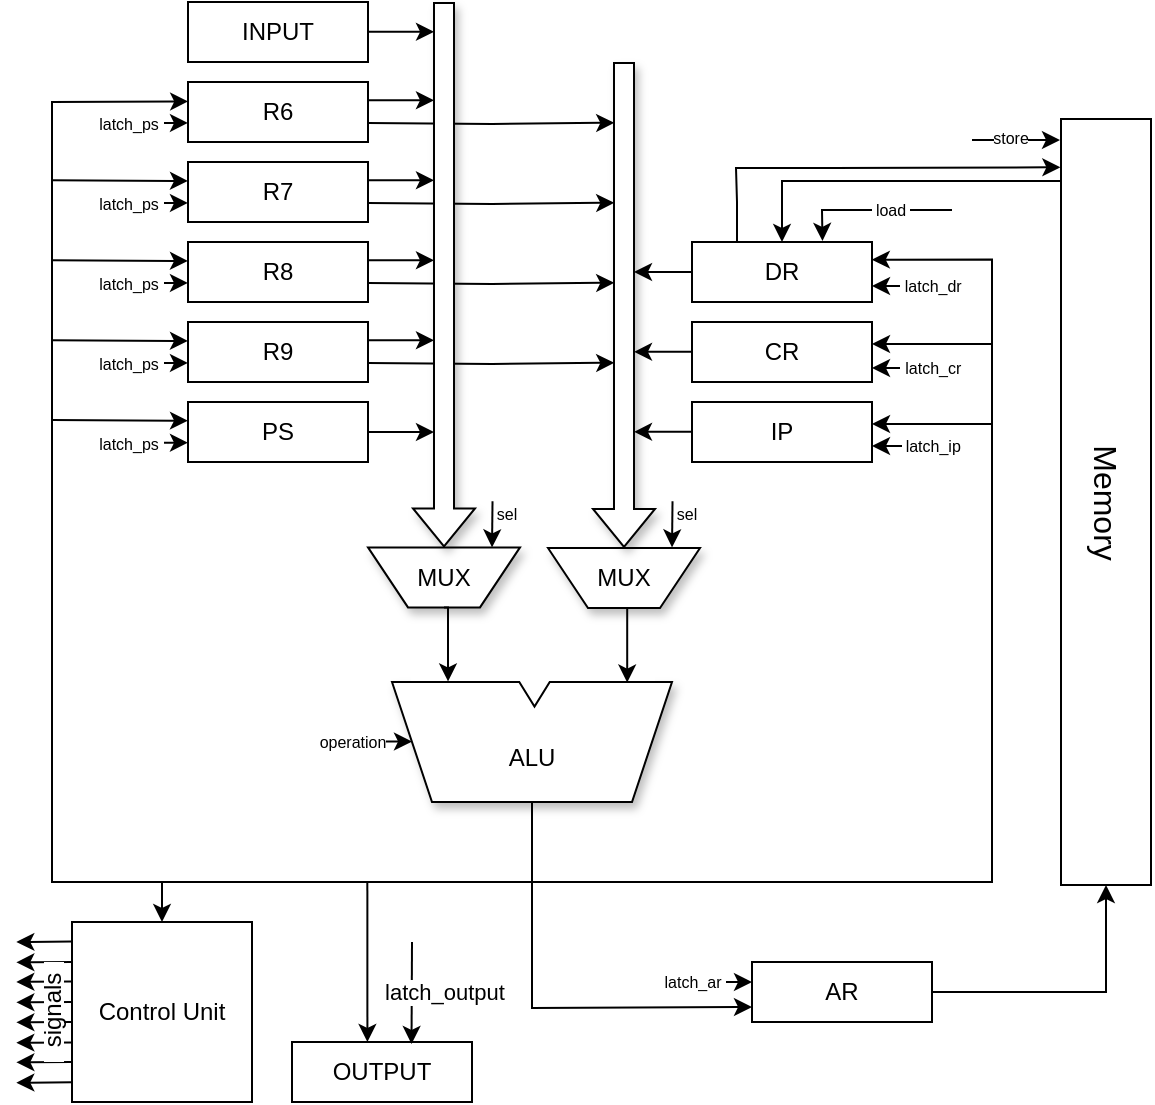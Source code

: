 <mxfile version="24.7.16">
  <diagram id="prtHgNgQTEPvFCAcTncT" name="Page-1">
    <mxGraphModel dx="1985" dy="1143" grid="0" gridSize="10" guides="1" tooltips="1" connect="1" arrows="1" fold="1" page="1" pageScale="1" pageWidth="827" pageHeight="1169" math="0" shadow="0">
      <root>
        <mxCell id="0" />
        <mxCell id="1" parent="0" />
        <mxCell id="m6H-pZUI1rCIflvn5VfT-97" style="edgeStyle=orthogonalEdgeStyle;rounded=0;orthogonalLoop=1;jettySize=auto;html=1;exitX=1;exitY=0.75;exitDx=0;exitDy=0;" edge="1" parent="1">
          <mxGeometry relative="1" as="geometry">
            <mxPoint x="411.111" y="80.369" as="targetPoint" />
            <mxPoint x="288" y="80.48" as="sourcePoint" />
          </mxGeometry>
        </mxCell>
        <mxCell id="m6H-pZUI1rCIflvn5VfT-101" style="edgeStyle=orthogonalEdgeStyle;rounded=0;orthogonalLoop=1;jettySize=auto;html=1;exitX=1;exitY=0.75;exitDx=0;exitDy=0;" edge="1" parent="1">
          <mxGeometry relative="1" as="geometry">
            <mxPoint x="411.111" y="120.369" as="targetPoint" />
            <mxPoint x="288" y="120.48" as="sourcePoint" />
          </mxGeometry>
        </mxCell>
        <mxCell id="m6H-pZUI1rCIflvn5VfT-105" style="edgeStyle=orthogonalEdgeStyle;rounded=0;orthogonalLoop=1;jettySize=auto;html=1;exitX=1;exitY=0.75;exitDx=0;exitDy=0;" edge="1" parent="1">
          <mxGeometry relative="1" as="geometry">
            <mxPoint x="411.111" y="160.369" as="targetPoint" />
            <mxPoint x="288" y="160.48" as="sourcePoint" />
          </mxGeometry>
        </mxCell>
        <mxCell id="m6H-pZUI1rCIflvn5VfT-109" style="edgeStyle=orthogonalEdgeStyle;rounded=0;orthogonalLoop=1;jettySize=auto;html=1;exitX=1;exitY=0.75;exitDx=0;exitDy=0;" edge="1" parent="1">
          <mxGeometry relative="1" as="geometry">
            <mxPoint x="411.111" y="200.369" as="targetPoint" />
            <mxPoint x="288" y="200.48" as="sourcePoint" />
          </mxGeometry>
        </mxCell>
        <mxCell id="m6H-pZUI1rCIflvn5VfT-22" style="edgeStyle=orthogonalEdgeStyle;rounded=0;orthogonalLoop=1;jettySize=auto;html=1;entryX=0.5;entryY=0;entryDx=0;entryDy=0;textShadow=0;exitX=0.027;exitY=0.919;exitDx=0;exitDy=0;exitPerimeter=0;" edge="1" parent="1" source="m6H-pZUI1rCIflvn5VfT-3" target="m6H-pZUI1rCIflvn5VfT-19">
          <mxGeometry relative="1" as="geometry">
            <mxPoint x="630" y="110" as="sourcePoint" />
            <Array as="points">
              <mxPoint x="495" y="110" />
            </Array>
          </mxGeometry>
        </mxCell>
        <mxCell id="m6H-pZUI1rCIflvn5VfT-3" value="&lt;font style=&quot;font-size: 16px;&quot;&gt;Memory&lt;/font&gt;" style="rounded=0;whiteSpace=wrap;html=1;rotation=90;direction=north;flipH=1;flipV=0;textShadow=0;" vertex="1" parent="1">
          <mxGeometry x="465.5" y="247.5" width="383" height="45" as="geometry" />
        </mxCell>
        <mxCell id="m6H-pZUI1rCIflvn5VfT-23" style="edgeStyle=orthogonalEdgeStyle;rounded=0;orthogonalLoop=1;jettySize=auto;html=1;exitX=1;exitY=0.5;exitDx=0;exitDy=0;entryX=0.5;entryY=1;entryDx=0;entryDy=0;textShadow=0;" edge="1" parent="1" source="m6H-pZUI1rCIflvn5VfT-17" target="m6H-pZUI1rCIflvn5VfT-3">
          <mxGeometry relative="1" as="geometry" />
        </mxCell>
        <mxCell id="m6H-pZUI1rCIflvn5VfT-17" value="AR" style="rounded=0;whiteSpace=wrap;html=1;textShadow=0;" vertex="1" parent="1">
          <mxGeometry x="480" y="500" width="90" height="30" as="geometry" />
        </mxCell>
        <mxCell id="m6H-pZUI1rCIflvn5VfT-50" style="edgeStyle=orthogonalEdgeStyle;rounded=0;orthogonalLoop=1;jettySize=auto;html=1;exitX=0;exitY=0.5;exitDx=0;exitDy=0;textShadow=0;" edge="1" parent="1" source="m6H-pZUI1rCIflvn5VfT-19">
          <mxGeometry relative="1" as="geometry">
            <mxPoint x="421" y="155" as="targetPoint" />
          </mxGeometry>
        </mxCell>
        <mxCell id="m6H-pZUI1rCIflvn5VfT-144" style="edgeStyle=orthogonalEdgeStyle;rounded=0;orthogonalLoop=1;jettySize=auto;html=1;exitX=0.25;exitY=0;exitDx=0;exitDy=0;entryX=-0.007;entryY=0.937;entryDx=0;entryDy=0;entryPerimeter=0;" edge="1" parent="1" source="m6H-pZUI1rCIflvn5VfT-19" target="m6H-pZUI1rCIflvn5VfT-3">
          <mxGeometry relative="1" as="geometry">
            <mxPoint x="630" y="90" as="targetPoint" />
            <Array as="points">
              <mxPoint x="473" y="120" />
              <mxPoint x="472" y="120" />
              <mxPoint x="472" y="103" />
              <mxPoint x="520" y="103" />
            </Array>
          </mxGeometry>
        </mxCell>
        <mxCell id="m6H-pZUI1rCIflvn5VfT-19" value="DR" style="rounded=0;whiteSpace=wrap;html=1;textShadow=0;" vertex="1" parent="1">
          <mxGeometry x="450" y="140" width="90" height="30" as="geometry" />
        </mxCell>
        <mxCell id="m6H-pZUI1rCIflvn5VfT-20" value="IP" style="rounded=0;whiteSpace=wrap;html=1;textShadow=0;" vertex="1" parent="1">
          <mxGeometry x="450" y="220" width="90" height="30" as="geometry" />
        </mxCell>
        <mxCell id="m6H-pZUI1rCIflvn5VfT-21" value="CR" style="rounded=0;whiteSpace=wrap;html=1;textShadow=0;" vertex="1" parent="1">
          <mxGeometry x="450" y="180" width="90" height="30" as="geometry" />
        </mxCell>
        <mxCell id="m6H-pZUI1rCIflvn5VfT-61" style="edgeStyle=orthogonalEdgeStyle;rounded=0;orthogonalLoop=1;jettySize=auto;html=1;exitX=1;exitY=0.5;exitDx=0;exitDy=0;textShadow=0;" edge="1" parent="1" source="m6H-pZUI1rCIflvn5VfT-24">
          <mxGeometry relative="1" as="geometry">
            <mxPoint x="321" y="235" as="targetPoint" />
          </mxGeometry>
        </mxCell>
        <mxCell id="m6H-pZUI1rCIflvn5VfT-24" value="PS" style="rounded=0;whiteSpace=wrap;html=1;textShadow=0;" vertex="1" parent="1">
          <mxGeometry x="198" y="220" width="90" height="30" as="geometry" />
        </mxCell>
        <mxCell id="m6H-pZUI1rCIflvn5VfT-27" style="edgeStyle=orthogonalEdgeStyle;rounded=0;orthogonalLoop=1;jettySize=auto;html=1;entryX=0.999;entryY=0.294;entryDx=0;entryDy=0;entryPerimeter=0;textShadow=0;" edge="1" parent="1" target="m6H-pZUI1rCIflvn5VfT-19">
          <mxGeometry relative="1" as="geometry">
            <mxPoint x="550" y="150" as="targetPoint" />
            <mxPoint x="370" y="460" as="sourcePoint" />
            <Array as="points">
              <mxPoint x="370" y="460" />
              <mxPoint x="600" y="460" />
              <mxPoint x="600" y="149" />
            </Array>
          </mxGeometry>
        </mxCell>
        <mxCell id="m6H-pZUI1rCIflvn5VfT-31" value="" style="endArrow=classic;html=1;rounded=0;textShadow=0;" edge="1" parent="1">
          <mxGeometry width="50" height="50" relative="1" as="geometry">
            <mxPoint x="600" y="231" as="sourcePoint" />
            <mxPoint x="540" y="231" as="targetPoint" />
          </mxGeometry>
        </mxCell>
        <mxCell id="m6H-pZUI1rCIflvn5VfT-32" value="" style="endArrow=classic;html=1;rounded=0;textShadow=0;" edge="1" parent="1">
          <mxGeometry width="50" height="50" relative="1" as="geometry">
            <mxPoint x="600" y="191" as="sourcePoint" />
            <mxPoint x="540" y="191.0" as="targetPoint" />
          </mxGeometry>
        </mxCell>
        <mxCell id="m6H-pZUI1rCIflvn5VfT-1" value="&lt;div&gt;&lt;br&gt;&lt;/div&gt;&lt;div&gt;&lt;span style=&quot;background-color: initial;&quot;&gt;ALU&lt;/span&gt;&lt;br&gt;&lt;/div&gt;" style="shape=trapezoid;perimeter=trapezoidPerimeter;whiteSpace=wrap;html=1;fixedSize=1;flipV=1;textShadow=0;shadow=1;" vertex="1" parent="1">
          <mxGeometry x="300" y="360" width="140" height="60" as="geometry" />
        </mxCell>
        <mxCell id="m6H-pZUI1rCIflvn5VfT-4" value="" style="triangle;whiteSpace=wrap;html=1;rotation=-90;flipV=0;flipH=1;textShadow=0;" vertex="1" parent="1">
          <mxGeometry x="364" y="356" width="14.5" height="18" as="geometry" />
        </mxCell>
        <mxCell id="m6H-pZUI1rCIflvn5VfT-16" value="" style="rounded=0;whiteSpace=wrap;html=1;strokeColor=#FFFFFF;fontSize=14;textShadow=0;" vertex="1" parent="1">
          <mxGeometry x="310" y="350" width="121" height="9" as="geometry" />
        </mxCell>
        <mxCell id="m6H-pZUI1rCIflvn5VfT-36" value="" style="endArrow=classic;html=1;rounded=0;entryX=0;entryY=0.75;entryDx=0;entryDy=0;exitX=0.5;exitY=1;exitDx=0;exitDy=0;textShadow=0;" edge="1" parent="1" source="m6H-pZUI1rCIflvn5VfT-1" target="m6H-pZUI1rCIflvn5VfT-17">
          <mxGeometry width="50" height="50" relative="1" as="geometry">
            <mxPoint x="370" y="480" as="sourcePoint" />
            <mxPoint x="460" y="350" as="targetPoint" />
            <Array as="points">
              <mxPoint x="370" y="523" />
            </Array>
          </mxGeometry>
        </mxCell>
        <mxCell id="m6H-pZUI1rCIflvn5VfT-37" value="" style="endArrow=classic;html=1;rounded=0;entryX=1;entryY=1;entryDx=0;entryDy=0;textShadow=0;" edge="1" parent="1">
          <mxGeometry relative="1" as="geometry">
            <mxPoint x="580" y="242" as="sourcePoint" />
            <mxPoint x="540" y="242" as="targetPoint" />
          </mxGeometry>
        </mxCell>
        <mxCell id="m6H-pZUI1rCIflvn5VfT-38" value="&lt;span style=&quot;font-size: 8px;&quot;&gt;&amp;nbsp;latch_ip&lt;/span&gt;" style="edgeLabel;resizable=0;html=1;;align=center;verticalAlign=middle;textShadow=0;" connectable="0" vertex="1" parent="m6H-pZUI1rCIflvn5VfT-37">
          <mxGeometry relative="1" as="geometry">
            <mxPoint x="9" y="-1" as="offset" />
          </mxGeometry>
        </mxCell>
        <mxCell id="m6H-pZUI1rCIflvn5VfT-39" value="" style="endArrow=classic;html=1;rounded=0;entryX=1;entryY=1;entryDx=0;entryDy=0;textShadow=0;" edge="1" parent="1">
          <mxGeometry relative="1" as="geometry">
            <mxPoint x="580" y="203" as="sourcePoint" />
            <mxPoint x="540" y="203" as="targetPoint" />
          </mxGeometry>
        </mxCell>
        <mxCell id="m6H-pZUI1rCIflvn5VfT-40" value="&lt;span style=&quot;font-size: 8px;&quot;&gt;&amp;nbsp;latch_cr&lt;/span&gt;" style="edgeLabel;resizable=0;html=1;;align=center;verticalAlign=middle;textShadow=0;" connectable="0" vertex="1" parent="m6H-pZUI1rCIflvn5VfT-39">
          <mxGeometry relative="1" as="geometry">
            <mxPoint x="9" y="-1" as="offset" />
          </mxGeometry>
        </mxCell>
        <mxCell id="m6H-pZUI1rCIflvn5VfT-41" value="" style="endArrow=classic;html=1;rounded=0;entryX=1;entryY=1;entryDx=0;entryDy=0;textShadow=0;" edge="1" parent="1">
          <mxGeometry relative="1" as="geometry">
            <mxPoint x="580" y="162" as="sourcePoint" />
            <mxPoint x="540" y="162" as="targetPoint" />
          </mxGeometry>
        </mxCell>
        <mxCell id="m6H-pZUI1rCIflvn5VfT-42" value="&lt;span style=&quot;font-size: 8px;&quot;&gt;&amp;nbsp;latch_dr&lt;/span&gt;" style="edgeLabel;resizable=0;html=1;;align=center;verticalAlign=middle;textShadow=0;" connectable="0" vertex="1" parent="m6H-pZUI1rCIflvn5VfT-41">
          <mxGeometry relative="1" as="geometry">
            <mxPoint x="9" y="-1" as="offset" />
          </mxGeometry>
        </mxCell>
        <mxCell id="m6H-pZUI1rCIflvn5VfT-43" value="MUX" style="shape=trapezoid;perimeter=trapezoidPerimeter;whiteSpace=wrap;html=1;fixedSize=1;rotation=0;flipV=1;textShadow=0;shadow=1;" vertex="1" parent="1">
          <mxGeometry x="378" y="293" width="76" height="30" as="geometry" />
        </mxCell>
        <mxCell id="m6H-pZUI1rCIflvn5VfT-48" value="" style="shape=flexArrow;endArrow=classic;html=1;rounded=0;entryX=0.5;entryY=0;entryDx=0;entryDy=0;textShadow=0;fillColor=default;shadow=1;" edge="1" parent="1" target="m6H-pZUI1rCIflvn5VfT-43">
          <mxGeometry width="50" height="50" relative="1" as="geometry">
            <mxPoint x="416" y="50" as="sourcePoint" />
            <mxPoint x="414.003" y="270" as="targetPoint" />
          </mxGeometry>
        </mxCell>
        <mxCell id="m6H-pZUI1rCIflvn5VfT-54" style="edgeStyle=orthogonalEdgeStyle;rounded=0;orthogonalLoop=1;jettySize=auto;html=1;exitX=0;exitY=0.5;exitDx=0;exitDy=0;textShadow=0;" edge="1" parent="1">
          <mxGeometry relative="1" as="geometry">
            <mxPoint x="421" y="194.92" as="targetPoint" />
            <mxPoint x="450" y="194.92" as="sourcePoint" />
          </mxGeometry>
        </mxCell>
        <mxCell id="m6H-pZUI1rCIflvn5VfT-55" style="edgeStyle=orthogonalEdgeStyle;rounded=0;orthogonalLoop=1;jettySize=auto;html=1;exitX=0;exitY=0.5;exitDx=0;exitDy=0;textShadow=0;" edge="1" parent="1">
          <mxGeometry relative="1" as="geometry">
            <mxPoint x="421" y="234.92" as="targetPoint" />
            <mxPoint x="450" y="234.92" as="sourcePoint" />
          </mxGeometry>
        </mxCell>
        <mxCell id="m6H-pZUI1rCIflvn5VfT-56" style="edgeStyle=orthogonalEdgeStyle;rounded=0;orthogonalLoop=1;jettySize=auto;html=1;exitX=0.5;exitY=1;exitDx=0;exitDy=0;entryX=0.84;entryY=0.995;entryDx=0;entryDy=0;entryPerimeter=0;textShadow=0;" edge="1" parent="1" source="m6H-pZUI1rCIflvn5VfT-43" target="m6H-pZUI1rCIflvn5VfT-1">
          <mxGeometry relative="1" as="geometry" />
        </mxCell>
        <mxCell id="m6H-pZUI1rCIflvn5VfT-57" value="MUX" style="shape=trapezoid;perimeter=trapezoidPerimeter;whiteSpace=wrap;html=1;fixedSize=1;rotation=0;flipV=1;textShadow=0;shadow=1;" vertex="1" parent="1">
          <mxGeometry x="288" y="292.7" width="76" height="30" as="geometry" />
        </mxCell>
        <mxCell id="m6H-pZUI1rCIflvn5VfT-58" style="edgeStyle=orthogonalEdgeStyle;rounded=0;orthogonalLoop=1;jettySize=auto;html=1;exitX=0.5;exitY=1;exitDx=0;exitDy=0;entryX=0.84;entryY=0.995;entryDx=0;entryDy=0;entryPerimeter=0;textShadow=0;" edge="1" source="m6H-pZUI1rCIflvn5VfT-57" parent="1">
          <mxGeometry relative="1" as="geometry">
            <mxPoint x="328" y="359.7" as="targetPoint" />
          </mxGeometry>
        </mxCell>
        <mxCell id="m6H-pZUI1rCIflvn5VfT-59" value="" style="shape=flexArrow;endArrow=classic;html=1;rounded=0;entryX=0.5;entryY=0;entryDx=0;entryDy=0;shadow=1;fillColor=default;textShadow=0;" edge="1" target="m6H-pZUI1rCIflvn5VfT-57" parent="1">
          <mxGeometry width="50" height="50" relative="1" as="geometry">
            <mxPoint x="326" y="20" as="sourcePoint" />
            <mxPoint x="326.0" y="262.7" as="targetPoint" />
          </mxGeometry>
        </mxCell>
        <mxCell id="m6H-pZUI1rCIflvn5VfT-62" value="" style="endArrow=classic;html=1;rounded=0;entryX=0.725;entryY=-0.018;entryDx=0;entryDy=0;entryPerimeter=0;textShadow=0;" edge="1" parent="1" target="m6H-pZUI1rCIflvn5VfT-19">
          <mxGeometry relative="1" as="geometry">
            <mxPoint x="580" y="124" as="sourcePoint" />
            <mxPoint x="510" y="120" as="targetPoint" />
            <Array as="points">
              <mxPoint x="515" y="124" />
            </Array>
          </mxGeometry>
        </mxCell>
        <mxCell id="m6H-pZUI1rCIflvn5VfT-63" value="&lt;span style=&quot;font-size: 8px;&quot;&gt;&amp;nbsp;load&amp;nbsp;&lt;/span&gt;" style="edgeLabel;resizable=0;html=1;;align=center;verticalAlign=middle;textShadow=0;" connectable="0" vertex="1" parent="m6H-pZUI1rCIflvn5VfT-62">
          <mxGeometry relative="1" as="geometry">
            <mxPoint x="9" y="-1" as="offset" />
          </mxGeometry>
        </mxCell>
        <mxCell id="m6H-pZUI1rCIflvn5VfT-64" value="&lt;font style=&quot;font-size: 12px;&quot;&gt;Control Unit&lt;/font&gt;" style="whiteSpace=wrap;html=1;aspect=fixed;textShadow=0;" vertex="1" parent="1">
          <mxGeometry x="140" y="480" width="90" height="90" as="geometry" />
        </mxCell>
        <mxCell id="m6H-pZUI1rCIflvn5VfT-83" style="edgeStyle=orthogonalEdgeStyle;rounded=0;orthogonalLoop=1;jettySize=auto;html=1;exitX=1;exitY=0.5;exitDx=0;exitDy=0;textShadow=0;" edge="1" parent="1">
          <mxGeometry relative="1" as="geometry">
            <mxPoint x="321" y="69.13" as="targetPoint" />
            <mxPoint x="288" y="69.13" as="sourcePoint" />
          </mxGeometry>
        </mxCell>
        <mxCell id="m6H-pZUI1rCIflvn5VfT-84" value="R6" style="rounded=0;whiteSpace=wrap;html=1;textShadow=0;" vertex="1" parent="1">
          <mxGeometry x="198" y="60" width="90" height="30" as="geometry" />
        </mxCell>
        <mxCell id="m6H-pZUI1rCIflvn5VfT-100" style="edgeStyle=orthogonalEdgeStyle;rounded=0;orthogonalLoop=1;jettySize=auto;html=1;exitX=1;exitY=0.5;exitDx=0;exitDy=0;textShadow=0;" edge="1" parent="1">
          <mxGeometry relative="1" as="geometry">
            <mxPoint x="321" y="109.13" as="targetPoint" />
            <mxPoint x="288" y="109.13" as="sourcePoint" />
          </mxGeometry>
        </mxCell>
        <mxCell id="m6H-pZUI1rCIflvn5VfT-102" value="R7" style="rounded=0;whiteSpace=wrap;html=1;textShadow=0;" vertex="1" parent="1">
          <mxGeometry x="198" y="100" width="90" height="30" as="geometry" />
        </mxCell>
        <mxCell id="m6H-pZUI1rCIflvn5VfT-104" style="edgeStyle=orthogonalEdgeStyle;rounded=0;orthogonalLoop=1;jettySize=auto;html=1;exitX=1;exitY=0.5;exitDx=0;exitDy=0;textShadow=0;" edge="1" parent="1">
          <mxGeometry relative="1" as="geometry">
            <mxPoint x="321" y="149.13" as="targetPoint" />
            <mxPoint x="288" y="149.13" as="sourcePoint" />
          </mxGeometry>
        </mxCell>
        <mxCell id="m6H-pZUI1rCIflvn5VfT-106" value="R8" style="rounded=0;whiteSpace=wrap;html=1;textShadow=0;" vertex="1" parent="1">
          <mxGeometry x="198" y="140" width="90" height="30" as="geometry" />
        </mxCell>
        <mxCell id="m6H-pZUI1rCIflvn5VfT-108" style="edgeStyle=orthogonalEdgeStyle;rounded=0;orthogonalLoop=1;jettySize=auto;html=1;exitX=1;exitY=0.5;exitDx=0;exitDy=0;textShadow=0;" edge="1" parent="1">
          <mxGeometry relative="1" as="geometry">
            <mxPoint x="321" y="189.13" as="targetPoint" />
            <mxPoint x="288" y="189.13" as="sourcePoint" />
          </mxGeometry>
        </mxCell>
        <mxCell id="m6H-pZUI1rCIflvn5VfT-110" value="R9" style="rounded=0;whiteSpace=wrap;html=1;textShadow=0;" vertex="1" parent="1">
          <mxGeometry x="198" y="180" width="90" height="30" as="geometry" />
        </mxCell>
        <mxCell id="m6H-pZUI1rCIflvn5VfT-120" value="" style="endArrow=classic;html=1;rounded=0;textShadow=0;" edge="1" parent="1">
          <mxGeometry width="50" height="50" relative="1" as="geometry">
            <mxPoint x="130" y="229" as="sourcePoint" />
            <mxPoint x="198" y="229.36" as="targetPoint" />
          </mxGeometry>
        </mxCell>
        <mxCell id="m6H-pZUI1rCIflvn5VfT-121" value="" style="endArrow=classic;html=1;rounded=0;entryX=1;entryY=1;entryDx=0;entryDy=0;textShadow=0;" edge="1" parent="1">
          <mxGeometry relative="1" as="geometry">
            <mxPoint x="158" y="240.36" as="sourcePoint" />
            <mxPoint x="198" y="240.36" as="targetPoint" />
          </mxGeometry>
        </mxCell>
        <mxCell id="m6H-pZUI1rCIflvn5VfT-122" value="&lt;span style=&quot;font-size: 8px;&quot;&gt;&amp;nbsp;latch_ps&amp;nbsp;&lt;/span&gt;" style="edgeLabel;resizable=0;html=1;;align=center;verticalAlign=middle;textShadow=0;" connectable="0" vertex="1" parent="m6H-pZUI1rCIflvn5VfT-121">
          <mxGeometry relative="1" as="geometry">
            <mxPoint x="-10" y="-1" as="offset" />
          </mxGeometry>
        </mxCell>
        <mxCell id="m6H-pZUI1rCIflvn5VfT-124" value="" style="endArrow=classic;html=1;rounded=0;entryX=0.001;entryY=0.323;entryDx=0;entryDy=0;entryPerimeter=0;" edge="1" parent="1" target="m6H-pZUI1rCIflvn5VfT-84">
          <mxGeometry width="50" height="50" relative="1" as="geometry">
            <mxPoint x="370" y="460" as="sourcePoint" />
            <mxPoint x="140" y="180" as="targetPoint" />
            <Array as="points">
              <mxPoint x="130" y="460" />
              <mxPoint x="130" y="70" />
            </Array>
          </mxGeometry>
        </mxCell>
        <mxCell id="m6H-pZUI1rCIflvn5VfT-125" value="" style="endArrow=classic;html=1;rounded=0;entryX=1;entryY=1;entryDx=0;entryDy=0;textShadow=0;" edge="1" parent="1">
          <mxGeometry relative="1" as="geometry">
            <mxPoint x="158" y="200.48" as="sourcePoint" />
            <mxPoint x="198" y="200.48" as="targetPoint" />
          </mxGeometry>
        </mxCell>
        <mxCell id="m6H-pZUI1rCIflvn5VfT-126" value="&lt;span style=&quot;font-size: 8px;&quot;&gt;&amp;nbsp;latch_ps&amp;nbsp;&lt;/span&gt;" style="edgeLabel;resizable=0;html=1;;align=center;verticalAlign=middle;textShadow=0;" connectable="0" vertex="1" parent="m6H-pZUI1rCIflvn5VfT-125">
          <mxGeometry relative="1" as="geometry">
            <mxPoint x="-10" y="-1" as="offset" />
          </mxGeometry>
        </mxCell>
        <mxCell id="m6H-pZUI1rCIflvn5VfT-127" value="" style="endArrow=classic;html=1;rounded=0;textShadow=0;" edge="1" parent="1">
          <mxGeometry width="50" height="50" relative="1" as="geometry">
            <mxPoint x="130" y="189.12" as="sourcePoint" />
            <mxPoint x="198" y="189.48" as="targetPoint" />
          </mxGeometry>
        </mxCell>
        <mxCell id="m6H-pZUI1rCIflvn5VfT-128" value="" style="endArrow=classic;html=1;rounded=0;entryX=1;entryY=1;entryDx=0;entryDy=0;textShadow=0;" edge="1" parent="1">
          <mxGeometry relative="1" as="geometry">
            <mxPoint x="158" y="160.48" as="sourcePoint" />
            <mxPoint x="198" y="160.48" as="targetPoint" />
          </mxGeometry>
        </mxCell>
        <mxCell id="m6H-pZUI1rCIflvn5VfT-129" value="&lt;span style=&quot;font-size: 8px;&quot;&gt;&amp;nbsp;latch_ps&amp;nbsp;&lt;/span&gt;" style="edgeLabel;resizable=0;html=1;;align=center;verticalAlign=middle;textShadow=0;" connectable="0" vertex="1" parent="m6H-pZUI1rCIflvn5VfT-128">
          <mxGeometry relative="1" as="geometry">
            <mxPoint x="-10" y="-1" as="offset" />
          </mxGeometry>
        </mxCell>
        <mxCell id="m6H-pZUI1rCIflvn5VfT-130" value="" style="endArrow=classic;html=1;rounded=0;textShadow=0;" edge="1" parent="1">
          <mxGeometry width="50" height="50" relative="1" as="geometry">
            <mxPoint x="130" y="149.12" as="sourcePoint" />
            <mxPoint x="198" y="149.48" as="targetPoint" />
          </mxGeometry>
        </mxCell>
        <mxCell id="m6H-pZUI1rCIflvn5VfT-131" value="" style="endArrow=classic;html=1;rounded=0;entryX=1;entryY=1;entryDx=0;entryDy=0;textShadow=0;" edge="1" parent="1">
          <mxGeometry relative="1" as="geometry">
            <mxPoint x="158" y="120.48" as="sourcePoint" />
            <mxPoint x="198" y="120.48" as="targetPoint" />
          </mxGeometry>
        </mxCell>
        <mxCell id="m6H-pZUI1rCIflvn5VfT-132" value="&lt;span style=&quot;font-size: 8px;&quot;&gt;&amp;nbsp;latch_ps&amp;nbsp;&lt;/span&gt;" style="edgeLabel;resizable=0;html=1;;align=center;verticalAlign=middle;textShadow=0;" connectable="0" vertex="1" parent="m6H-pZUI1rCIflvn5VfT-131">
          <mxGeometry relative="1" as="geometry">
            <mxPoint x="-10" y="-1" as="offset" />
          </mxGeometry>
        </mxCell>
        <mxCell id="m6H-pZUI1rCIflvn5VfT-133" value="" style="endArrow=classic;html=1;rounded=0;textShadow=0;" edge="1" parent="1">
          <mxGeometry width="50" height="50" relative="1" as="geometry">
            <mxPoint x="130" y="109.12" as="sourcePoint" />
            <mxPoint x="198" y="109.48" as="targetPoint" />
          </mxGeometry>
        </mxCell>
        <mxCell id="m6H-pZUI1rCIflvn5VfT-134" value="" style="endArrow=classic;html=1;rounded=0;entryX=1;entryY=1;entryDx=0;entryDy=0;textShadow=0;" edge="1" parent="1">
          <mxGeometry relative="1" as="geometry">
            <mxPoint x="158" y="80.48" as="sourcePoint" />
            <mxPoint x="198" y="80.48" as="targetPoint" />
          </mxGeometry>
        </mxCell>
        <mxCell id="m6H-pZUI1rCIflvn5VfT-135" value="&lt;span style=&quot;font-size: 8px;&quot;&gt;&amp;nbsp;latch_ps&amp;nbsp;&lt;/span&gt;" style="edgeLabel;resizable=0;html=1;;align=center;verticalAlign=middle;textShadow=0;" connectable="0" vertex="1" parent="m6H-pZUI1rCIflvn5VfT-134">
          <mxGeometry relative="1" as="geometry">
            <mxPoint x="-10" y="-1" as="offset" />
          </mxGeometry>
        </mxCell>
        <mxCell id="m6H-pZUI1rCIflvn5VfT-137" value="" style="endArrow=classic;html=1;rounded=0;textShadow=0;entryX=0.944;entryY=0.996;entryDx=0;entryDy=0;entryPerimeter=0;" edge="1" parent="1">
          <mxGeometry relative="1" as="geometry">
            <mxPoint x="440.26" y="269.58" as="sourcePoint" />
            <mxPoint x="440.004" y="292.7" as="targetPoint" />
          </mxGeometry>
        </mxCell>
        <mxCell id="m6H-pZUI1rCIflvn5VfT-138" value="&lt;span style=&quot;font-size: 8px;&quot;&gt;sel&lt;/span&gt;" style="edgeLabel;resizable=0;html=1;;align=center;verticalAlign=middle;textShadow=0;" connectable="0" vertex="1" parent="m6H-pZUI1rCIflvn5VfT-137">
          <mxGeometry relative="1" as="geometry">
            <mxPoint x="7" y="-6" as="offset" />
          </mxGeometry>
        </mxCell>
        <mxCell id="m6H-pZUI1rCIflvn5VfT-139" value="" style="endArrow=classic;html=1;rounded=0;textShadow=0;entryX=0.944;entryY=0.996;entryDx=0;entryDy=0;entryPerimeter=0;" edge="1" parent="1">
          <mxGeometry relative="1" as="geometry">
            <mxPoint x="350.26" y="269.58" as="sourcePoint" />
            <mxPoint x="350.004" y="292.7" as="targetPoint" />
          </mxGeometry>
        </mxCell>
        <mxCell id="m6H-pZUI1rCIflvn5VfT-140" value="&lt;span style=&quot;font-size: 8px;&quot;&gt;sel&lt;/span&gt;" style="edgeLabel;resizable=0;html=1;;align=center;verticalAlign=middle;textShadow=0;" connectable="0" vertex="1" parent="m6H-pZUI1rCIflvn5VfT-139">
          <mxGeometry relative="1" as="geometry">
            <mxPoint x="7" y="-6" as="offset" />
          </mxGeometry>
        </mxCell>
        <mxCell id="m6H-pZUI1rCIflvn5VfT-142" value="" style="endArrow=classic;html=1;rounded=0;entryX=1;entryY=1;entryDx=0;entryDy=0;textShadow=0;" edge="1" parent="1">
          <mxGeometry relative="1" as="geometry">
            <mxPoint x="440" y="510" as="sourcePoint" />
            <mxPoint x="480" y="510" as="targetPoint" />
          </mxGeometry>
        </mxCell>
        <mxCell id="m6H-pZUI1rCIflvn5VfT-143" value="&lt;span style=&quot;font-size: 8px;&quot;&gt;&amp;nbsp;latch_ar&amp;nbsp;&lt;/span&gt;" style="edgeLabel;resizable=0;html=1;;align=center;verticalAlign=middle;textShadow=0;" connectable="0" vertex="1" parent="m6H-pZUI1rCIflvn5VfT-142">
          <mxGeometry relative="1" as="geometry">
            <mxPoint x="-10" y="-1" as="offset" />
          </mxGeometry>
        </mxCell>
        <mxCell id="m6H-pZUI1rCIflvn5VfT-147" value="s" style="endArrow=classic;html=1;rounded=0;entryX=1;entryY=1;entryDx=0;entryDy=0;textShadow=0;" edge="1" parent="1">
          <mxGeometry relative="1" as="geometry">
            <mxPoint x="590" y="89" as="sourcePoint" />
            <mxPoint x="634" y="89" as="targetPoint" />
          </mxGeometry>
        </mxCell>
        <mxCell id="m6H-pZUI1rCIflvn5VfT-148" value="&lt;span style=&quot;font-size: 8px;&quot;&gt;store&lt;/span&gt;" style="edgeLabel;resizable=0;html=1;;align=center;verticalAlign=middle;textShadow=0;" connectable="0" vertex="1" parent="m6H-pZUI1rCIflvn5VfT-147">
          <mxGeometry relative="1" as="geometry">
            <mxPoint x="-3" y="-2" as="offset" />
          </mxGeometry>
        </mxCell>
        <mxCell id="m6H-pZUI1rCIflvn5VfT-149" value="" style="endArrow=classic;html=1;rounded=0;entryX=1;entryY=1;entryDx=0;entryDy=0;textShadow=0;" edge="1" parent="1">
          <mxGeometry relative="1" as="geometry">
            <mxPoint x="270" y="389.76" as="sourcePoint" />
            <mxPoint x="310" y="389.76" as="targetPoint" />
          </mxGeometry>
        </mxCell>
        <mxCell id="m6H-pZUI1rCIflvn5VfT-150" value="&lt;span style=&quot;font-size: 8px;&quot;&gt;operation&lt;/span&gt;" style="edgeLabel;resizable=0;html=1;;align=center;verticalAlign=middle;textShadow=0;" connectable="0" vertex="1" parent="m6H-pZUI1rCIflvn5VfT-149">
          <mxGeometry relative="1" as="geometry">
            <mxPoint x="-10" y="-1" as="offset" />
          </mxGeometry>
        </mxCell>
        <mxCell id="m6H-pZUI1rCIflvn5VfT-151" value="" style="endArrow=classic;html=1;rounded=0;entryX=0.5;entryY=0;entryDx=0;entryDy=0;" edge="1" parent="1" target="m6H-pZUI1rCIflvn5VfT-64">
          <mxGeometry width="50" height="50" relative="1" as="geometry">
            <mxPoint x="185" y="460" as="sourcePoint" />
            <mxPoint x="300" y="400" as="targetPoint" />
          </mxGeometry>
        </mxCell>
        <mxCell id="m6H-pZUI1rCIflvn5VfT-152" style="edgeStyle=orthogonalEdgeStyle;rounded=0;orthogonalLoop=1;jettySize=auto;html=1;exitX=1;exitY=0.5;exitDx=0;exitDy=0;textShadow=0;" edge="1" parent="1">
          <mxGeometry relative="1" as="geometry">
            <mxPoint x="321" y="34.92" as="targetPoint" />
            <mxPoint x="288" y="34.92" as="sourcePoint" />
          </mxGeometry>
        </mxCell>
        <mxCell id="m6H-pZUI1rCIflvn5VfT-153" value="INPUT" style="rounded=0;whiteSpace=wrap;html=1;textShadow=0;" vertex="1" parent="1">
          <mxGeometry x="198" y="20" width="90" height="30" as="geometry" />
        </mxCell>
        <mxCell id="m6H-pZUI1rCIflvn5VfT-156" value="OUTPUT" style="rounded=0;whiteSpace=wrap;html=1;textShadow=0;" vertex="1" parent="1">
          <mxGeometry x="250" y="540" width="90" height="30" as="geometry" />
        </mxCell>
        <mxCell id="m6H-pZUI1rCIflvn5VfT-158" value="" style="endArrow=classic;html=1;rounded=0;entryX=0.419;entryY=0;entryDx=0;entryDy=0;entryPerimeter=0;" edge="1" parent="1" target="m6H-pZUI1rCIflvn5VfT-156">
          <mxGeometry width="50" height="50" relative="1" as="geometry">
            <mxPoint x="287.67" y="460" as="sourcePoint" />
            <mxPoint x="287.67" y="480" as="targetPoint" />
          </mxGeometry>
        </mxCell>
        <mxCell id="m6H-pZUI1rCIflvn5VfT-159" value="" style="endArrow=classic;html=1;rounded=0;entryX=0.664;entryY=0.033;entryDx=0;entryDy=0;entryPerimeter=0;" edge="1" parent="1" target="m6H-pZUI1rCIflvn5VfT-156">
          <mxGeometry width="50" height="50" relative="1" as="geometry">
            <mxPoint x="310" y="490" as="sourcePoint" />
            <mxPoint x="310.0" y="515" as="targetPoint" />
          </mxGeometry>
        </mxCell>
        <mxCell id="m6H-pZUI1rCIflvn5VfT-160" value="latch_output" style="edgeLabel;html=1;align=center;verticalAlign=middle;resizable=0;points=[];" vertex="1" connectable="0" parent="m6H-pZUI1rCIflvn5VfT-159">
          <mxGeometry x="-0.349" relative="1" as="geometry">
            <mxPoint x="16" y="8" as="offset" />
          </mxGeometry>
        </mxCell>
        <mxCell id="m6H-pZUI1rCIflvn5VfT-161" value="" style="endArrow=classic;html=1;rounded=0;exitX=-0.024;exitY=0.109;exitDx=0;exitDy=0;exitPerimeter=0;" edge="1" parent="1">
          <mxGeometry width="50" height="50" relative="1" as="geometry">
            <mxPoint x="140.0" y="489.81" as="sourcePoint" />
            <mxPoint x="112.16" y="490" as="targetPoint" />
          </mxGeometry>
        </mxCell>
        <mxCell id="m6H-pZUI1rCIflvn5VfT-162" value="" style="endArrow=classic;html=1;rounded=0;exitX=-0.024;exitY=0.109;exitDx=0;exitDy=0;exitPerimeter=0;" edge="1" parent="1">
          <mxGeometry width="50" height="50" relative="1" as="geometry">
            <mxPoint x="140.0" y="500.0" as="sourcePoint" />
            <mxPoint x="112.16" y="500.19" as="targetPoint" />
          </mxGeometry>
        </mxCell>
        <mxCell id="m6H-pZUI1rCIflvn5VfT-163" value="" style="endArrow=classic;html=1;rounded=0;exitX=-0.024;exitY=0.109;exitDx=0;exitDy=0;exitPerimeter=0;" edge="1" parent="1">
          <mxGeometry width="50" height="50" relative="1" as="geometry">
            <mxPoint x="140.0" y="519.98" as="sourcePoint" />
            <mxPoint x="112.16" y="520.17" as="targetPoint" />
          </mxGeometry>
        </mxCell>
        <mxCell id="m6H-pZUI1rCIflvn5VfT-164" value="" style="endArrow=classic;html=1;rounded=0;exitX=-0.024;exitY=0.109;exitDx=0;exitDy=0;exitPerimeter=0;" edge="1" parent="1">
          <mxGeometry width="50" height="50" relative="1" as="geometry">
            <mxPoint x="140.0" y="509.79" as="sourcePoint" />
            <mxPoint x="112.16" y="509.98" as="targetPoint" />
          </mxGeometry>
        </mxCell>
        <mxCell id="m6H-pZUI1rCIflvn5VfT-165" value="" style="endArrow=classic;html=1;rounded=0;exitX=-0.024;exitY=0.109;exitDx=0;exitDy=0;exitPerimeter=0;" edge="1" parent="1">
          <mxGeometry width="50" height="50" relative="1" as="geometry">
            <mxPoint x="140.0" y="560.17" as="sourcePoint" />
            <mxPoint x="112.16" y="560.36" as="targetPoint" />
          </mxGeometry>
        </mxCell>
        <mxCell id="m6H-pZUI1rCIflvn5VfT-166" value="" style="endArrow=classic;html=1;rounded=0;exitX=-0.024;exitY=0.109;exitDx=0;exitDy=0;exitPerimeter=0;" edge="1" parent="1">
          <mxGeometry width="50" height="50" relative="1" as="geometry">
            <mxPoint x="140.0" y="549.98" as="sourcePoint" />
            <mxPoint x="112.16" y="550.17" as="targetPoint" />
          </mxGeometry>
        </mxCell>
        <mxCell id="m6H-pZUI1rCIflvn5VfT-167" value="" style="endArrow=classic;html=1;rounded=0;exitX=-0.024;exitY=0.109;exitDx=0;exitDy=0;exitPerimeter=0;" edge="1" parent="1">
          <mxGeometry width="50" height="50" relative="1" as="geometry">
            <mxPoint x="140.0" y="540.19" as="sourcePoint" />
            <mxPoint x="112.16" y="540.38" as="targetPoint" />
          </mxGeometry>
        </mxCell>
        <mxCell id="m6H-pZUI1rCIflvn5VfT-168" value="" style="endArrow=classic;html=1;rounded=0;exitX=-0.024;exitY=0.109;exitDx=0;exitDy=0;exitPerimeter=0;" edge="1" parent="1">
          <mxGeometry width="50" height="50" relative="1" as="geometry">
            <mxPoint x="140.0" y="530" as="sourcePoint" />
            <mxPoint x="112.16" y="530.19" as="targetPoint" />
          </mxGeometry>
        </mxCell>
        <mxCell id="m6H-pZUI1rCIflvn5VfT-169" value="signals" style="text;html=1;align=center;verticalAlign=middle;resizable=0;points=[];autosize=1;strokeColor=none;fillColor=default;rotation=270;spacing=-4;spacingBottom=2;spacingTop=1;spacingRight=0;labelBorderColor=none;" vertex="1" parent="1">
          <mxGeometry x="106" y="520" width="50" height="10" as="geometry" />
        </mxCell>
      </root>
    </mxGraphModel>
  </diagram>
</mxfile>

